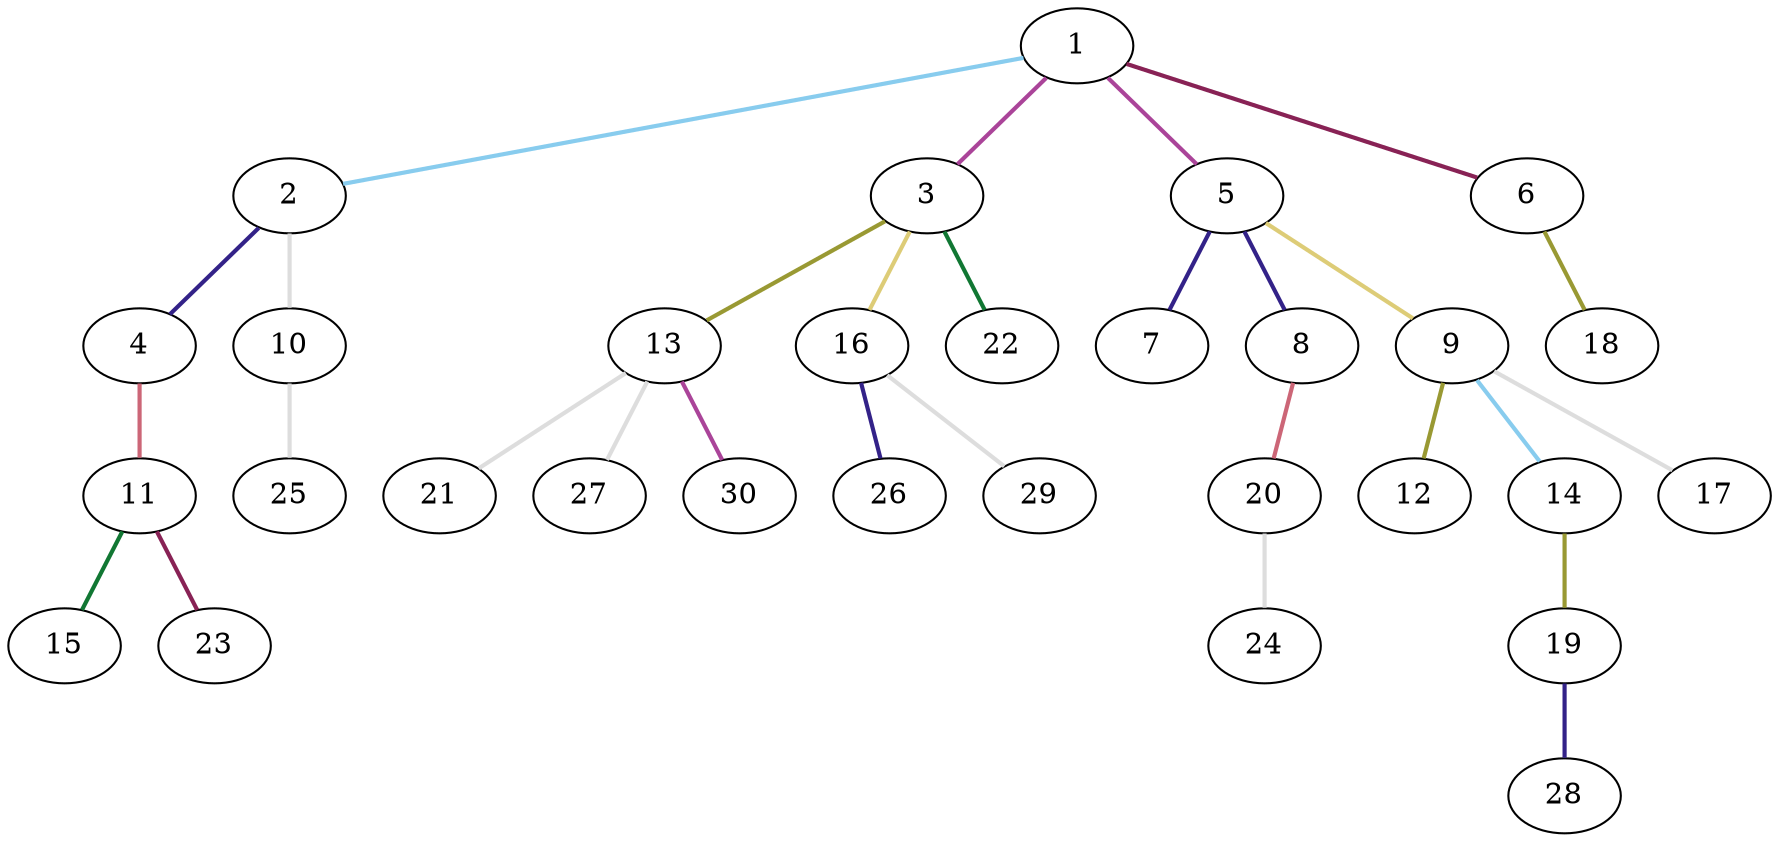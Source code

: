 graph {
	graph [rankdir=BT]
	1
	2
	2 -- 1 [color="#88CCEE" style=bold]
	3
	3 -- 1 [color="#AA4499" style=bold]
	4
	4 -- 2 [color="#332288" style=bold]
	5
	5 -- 1 [color="#AA4499" style=bold]
	6
	6 -- 1 [color="#882255" style=bold]
	7
	7 -- 5 [color="#332288" style=bold]
	8
	8 -- 5 [color="#332288" style=bold]
	9
	9 -- 5 [color="#DDCC77" style=bold]
	10
	10 -- 2 [color="#DDDDDD" style=bold]
	11
	11 -- 4 [color="#CC6677" style=bold]
	12
	12 -- 9 [color="#999933" style=bold]
	13
	13 -- 3 [color="#999933" style=bold]
	14
	14 -- 9 [color="#88CCEE" style=bold]
	15
	15 -- 11 [color="#117733" style=bold]
	16
	16 -- 3 [color="#DDCC77" style=bold]
	17
	17 -- 9 [color="#DDDDDD" style=bold]
	18
	18 -- 6 [color="#999933" style=bold]
	19
	19 -- 14 [color="#999933" style=bold]
	20
	20 -- 8 [color="#CC6677" style=bold]
	21
	21 -- 13 [color="#DDDDDD" style=bold]
	22
	22 -- 3 [color="#117733" style=bold]
	23
	23 -- 11 [color="#882255" style=bold]
	24
	24 -- 20 [color="#DDDDDD" style=bold]
	25
	25 -- 10 [color="#DDDDDD" style=bold]
	26
	26 -- 16 [color="#332288" style=bold]
	27
	27 -- 13 [color="#DDDDDD" style=bold]
	28
	28 -- 19 [color="#332288" style=bold]
	29
	29 -- 16 [color="#DDDDDD" style=bold]
	30
	30 -- 13 [color="#AA4499" style=bold]
}
